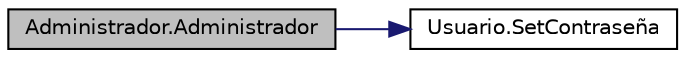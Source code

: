 digraph "Administrador.Administrador"
{
 // INTERACTIVE_SVG=YES
 // LATEX_PDF_SIZE
  edge [fontname="Helvetica",fontsize="10",labelfontname="Helvetica",labelfontsize="10"];
  node [fontname="Helvetica",fontsize="10",shape=record];
  rankdir="LR";
  Node1 [label="Administrador.Administrador",height=0.2,width=0.4,color="black", fillcolor="grey75", style="filled", fontcolor="black",tooltip="Constructor de la clase Administrador"];
  Node1 -> Node2 [color="midnightblue",fontsize="10",style="solid",fontname="Helvetica"];
  Node2 [label="Usuario.SetContraseña",height=0.2,width=0.4,color="black", fillcolor="white", style="filled",URL="$classUsuario.html#acdd577090315f498fa8565a4c3b22eb0",tooltip="Método para settear la contraseña"];
}
